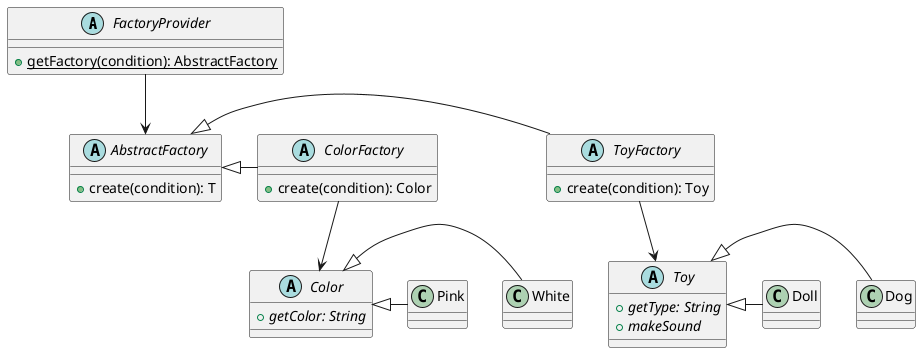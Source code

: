 @startuml
abstract class FactoryProvider {
 +{static} getFactory(condition): AbstractFactory
}

abstract class AbstractFactory {
 +create(condition): T
}

FactoryProvider --> AbstractFactory
AbstractFactory <|– ToyFactory
AbstractFactory <|– ColorFactory

abstract class ToyFactory {
 +create(condition): Toy
}

abstract class Toy
{
 +{abstract} getType: String
 +{abstract} makeSound
}

class Dog
class Doll

ToyFactory --> Toy
Toy <|– Dog
Toy <|– Doll

abstract class ColorFactory {
 +create(condition): Color
}

abstract class Color
{
 +{abstract} getColor: String
}

class Pink
class White

ColorFactory --> Color
Color <|– Pink
Color <|– White
@enduml